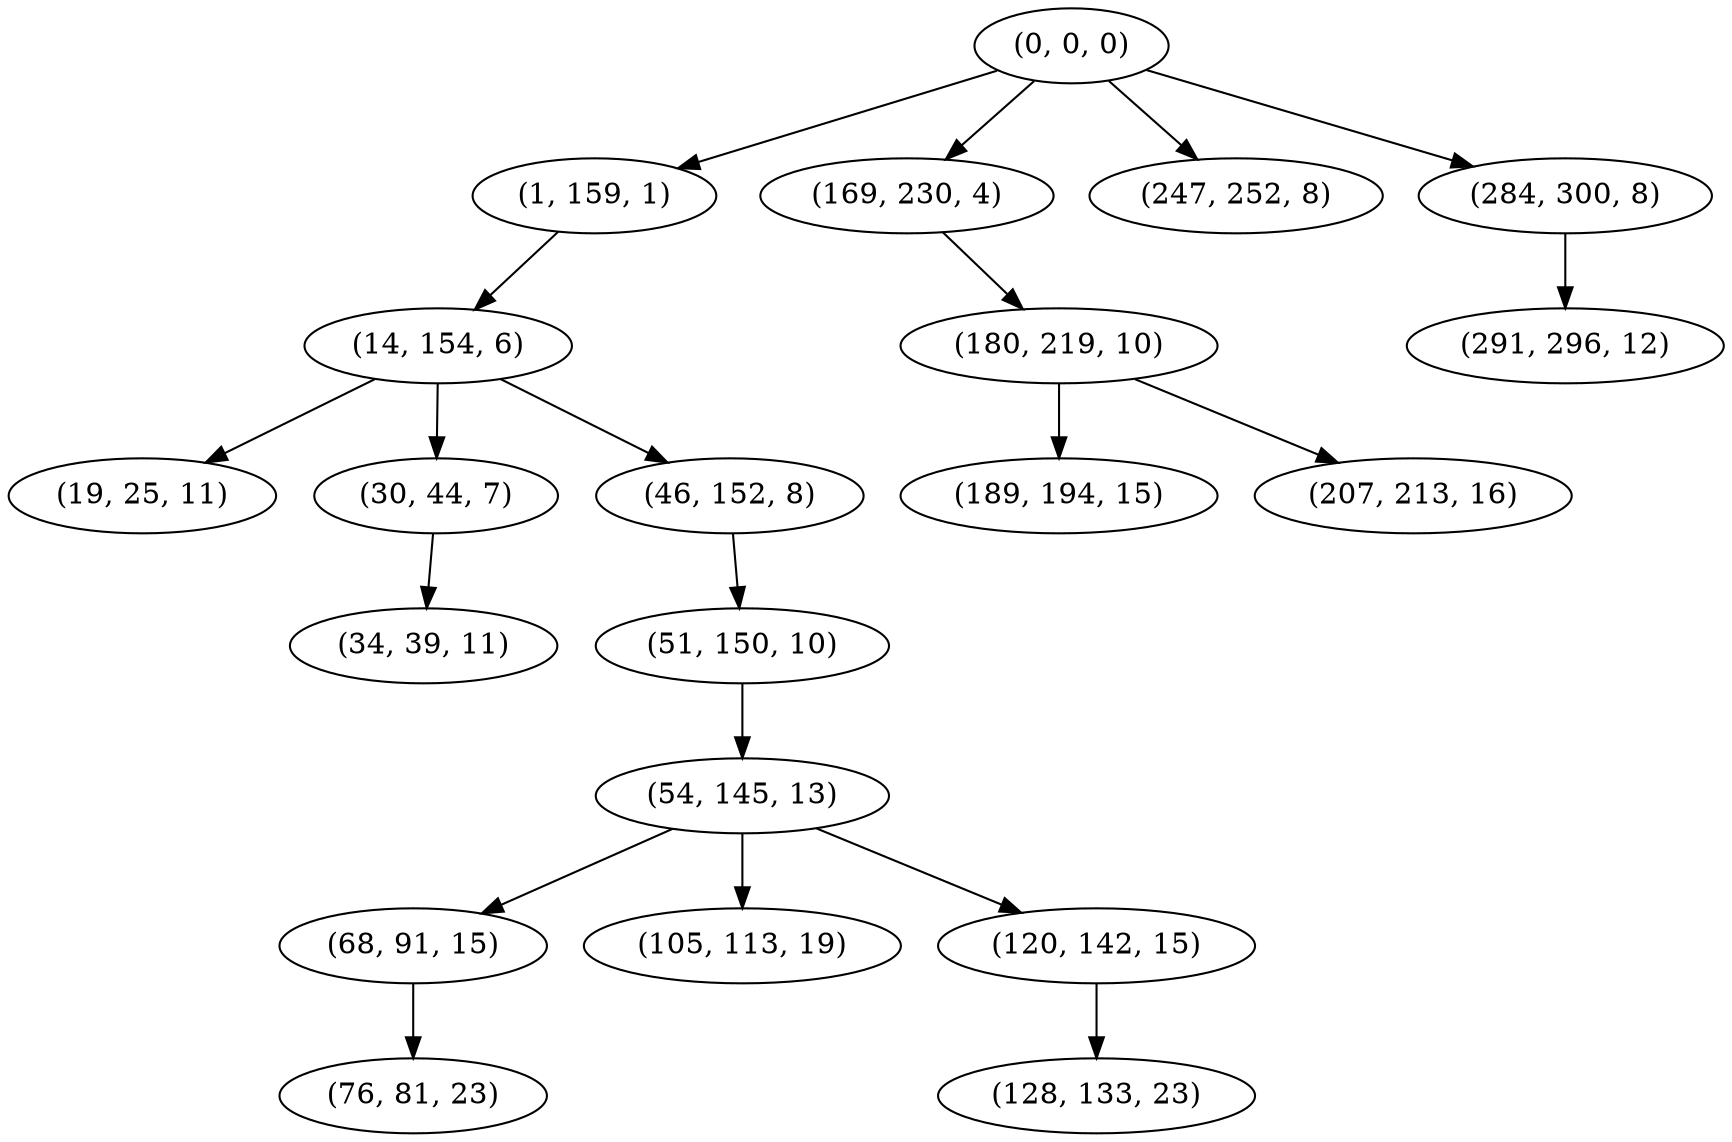 digraph tree {
    "(0, 0, 0)";
    "(1, 159, 1)";
    "(14, 154, 6)";
    "(19, 25, 11)";
    "(30, 44, 7)";
    "(34, 39, 11)";
    "(46, 152, 8)";
    "(51, 150, 10)";
    "(54, 145, 13)";
    "(68, 91, 15)";
    "(76, 81, 23)";
    "(105, 113, 19)";
    "(120, 142, 15)";
    "(128, 133, 23)";
    "(169, 230, 4)";
    "(180, 219, 10)";
    "(189, 194, 15)";
    "(207, 213, 16)";
    "(247, 252, 8)";
    "(284, 300, 8)";
    "(291, 296, 12)";
    "(0, 0, 0)" -> "(1, 159, 1)";
    "(0, 0, 0)" -> "(169, 230, 4)";
    "(0, 0, 0)" -> "(247, 252, 8)";
    "(0, 0, 0)" -> "(284, 300, 8)";
    "(1, 159, 1)" -> "(14, 154, 6)";
    "(14, 154, 6)" -> "(19, 25, 11)";
    "(14, 154, 6)" -> "(30, 44, 7)";
    "(14, 154, 6)" -> "(46, 152, 8)";
    "(30, 44, 7)" -> "(34, 39, 11)";
    "(46, 152, 8)" -> "(51, 150, 10)";
    "(51, 150, 10)" -> "(54, 145, 13)";
    "(54, 145, 13)" -> "(68, 91, 15)";
    "(54, 145, 13)" -> "(105, 113, 19)";
    "(54, 145, 13)" -> "(120, 142, 15)";
    "(68, 91, 15)" -> "(76, 81, 23)";
    "(120, 142, 15)" -> "(128, 133, 23)";
    "(169, 230, 4)" -> "(180, 219, 10)";
    "(180, 219, 10)" -> "(189, 194, 15)";
    "(180, 219, 10)" -> "(207, 213, 16)";
    "(284, 300, 8)" -> "(291, 296, 12)";
}
